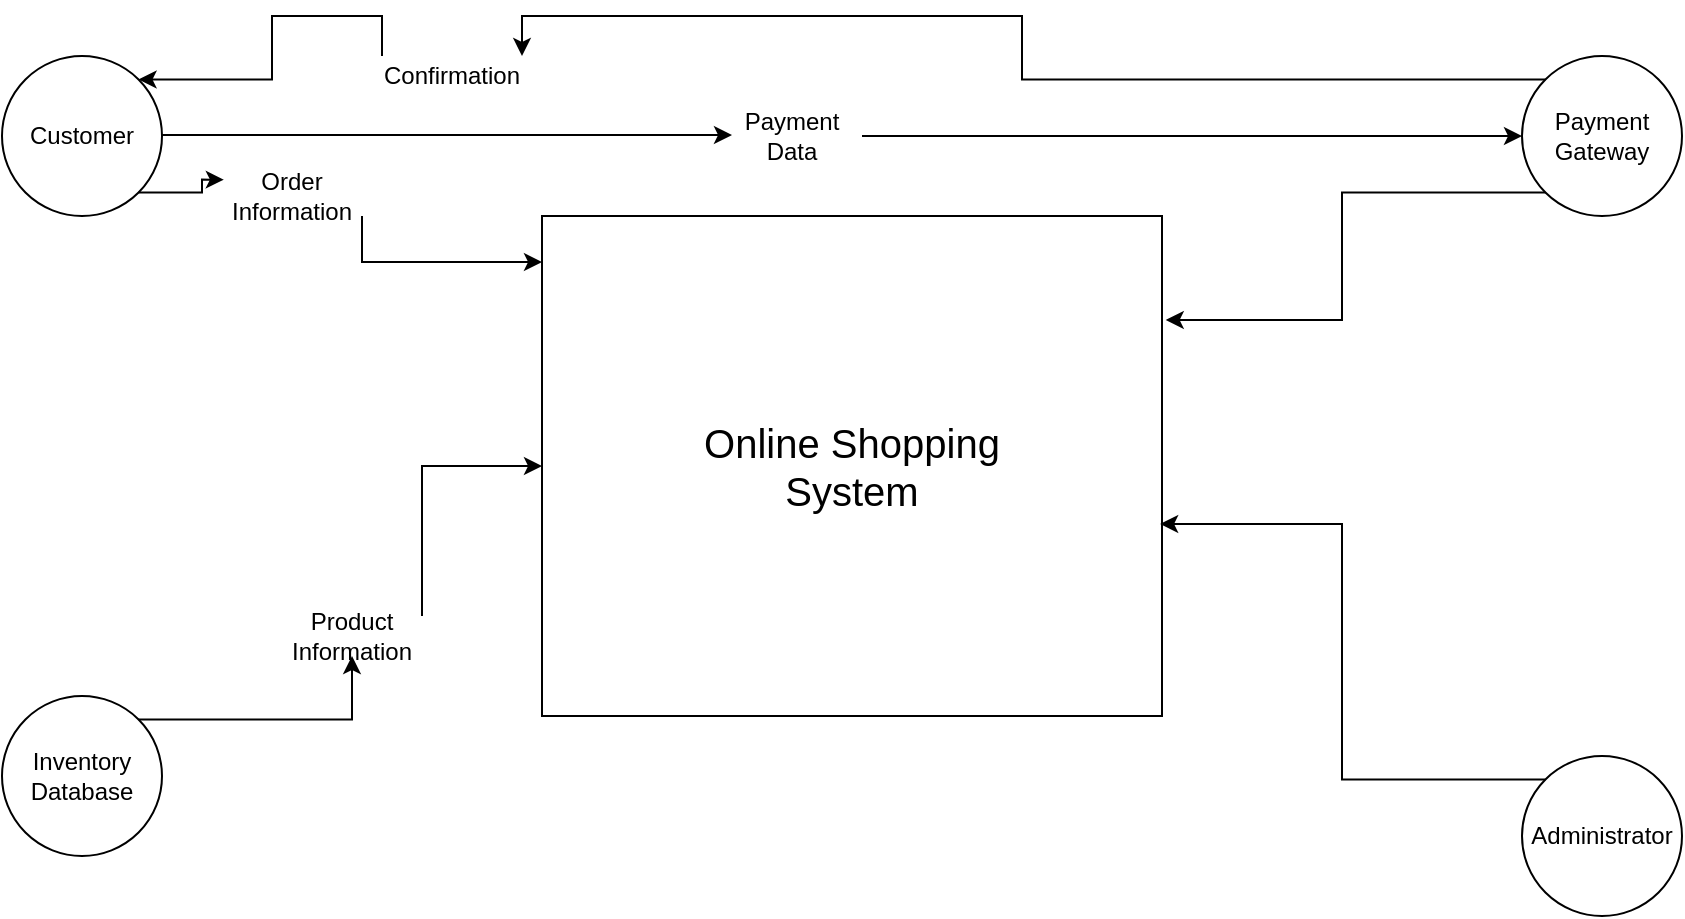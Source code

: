 <mxfile version="22.0.4" type="github">
  <diagram name="Page-1" id="3CbqzY-EIUyOhgvGnmPf">
    <mxGraphModel dx="880" dy="462" grid="1" gridSize="10" guides="1" tooltips="1" connect="1" arrows="1" fold="1" page="1" pageScale="1" pageWidth="850" pageHeight="1100" math="0" shadow="0">
      <root>
        <mxCell id="0" />
        <mxCell id="1" parent="0" />
        <mxCell id="pSdrsPi_HXzI0qn5BM3s-22" value="" style="rounded=0;whiteSpace=wrap;html=1;" parent="1" vertex="1">
          <mxGeometry x="270" y="160" width="310" height="250" as="geometry" />
        </mxCell>
        <mxCell id="pSdrsPi_HXzI0qn5BM3s-88" value="" style="ellipse;whiteSpace=wrap;html=1;aspect=fixed;" parent="1" vertex="1">
          <mxGeometry y="80" width="80" height="80" as="geometry" />
        </mxCell>
        <mxCell id="pSdrsPi_HXzI0qn5BM3s-102" style="edgeStyle=orthogonalEdgeStyle;rounded=0;orthogonalLoop=1;jettySize=auto;html=1;exitX=1;exitY=0;exitDx=0;exitDy=0;" parent="1" source="pSdrsPi_HXzI0qn5BM3s-109" target="pSdrsPi_HXzI0qn5BM3s-22" edge="1">
          <mxGeometry relative="1" as="geometry" />
        </mxCell>
        <mxCell id="pSdrsPi_HXzI0qn5BM3s-89" value="" style="ellipse;whiteSpace=wrap;html=1;aspect=fixed;" parent="1" vertex="1">
          <mxGeometry y="400" width="80" height="80" as="geometry" />
        </mxCell>
        <mxCell id="pSdrsPi_HXzI0qn5BM3s-119" style="edgeStyle=orthogonalEdgeStyle;rounded=0;orthogonalLoop=1;jettySize=auto;html=1;exitX=0;exitY=0;exitDx=0;exitDy=0;entryX=1;entryY=0;entryDx=0;entryDy=0;" parent="1" source="pSdrsPi_HXzI0qn5BM3s-120" target="pSdrsPi_HXzI0qn5BM3s-88" edge="1">
          <mxGeometry relative="1" as="geometry">
            <mxPoint x="660" y="92" as="targetPoint" />
          </mxGeometry>
        </mxCell>
        <mxCell id="pSdrsPi_HXzI0qn5BM3s-90" value="" style="ellipse;whiteSpace=wrap;html=1;aspect=fixed;" parent="1" vertex="1">
          <mxGeometry x="760" y="80" width="80" height="80" as="geometry" />
        </mxCell>
        <mxCell id="pSdrsPi_HXzI0qn5BM3s-91" value="&lt;font style=&quot;font-size: 20px;&quot;&gt;Online Shopping System&lt;/font&gt;" style="text;strokeColor=none;align=center;fillColor=none;html=1;verticalAlign=middle;whiteSpace=wrap;rounded=0;" parent="1" vertex="1">
          <mxGeometry x="340" y="250" width="170" height="70" as="geometry" />
        </mxCell>
        <mxCell id="pSdrsPi_HXzI0qn5BM3s-111" style="edgeStyle=orthogonalEdgeStyle;rounded=0;orthogonalLoop=1;jettySize=auto;html=1;entryX=0;entryY=0.5;entryDx=0;entryDy=0;" parent="1" source="pSdrsPi_HXzI0qn5BM3s-112" target="pSdrsPi_HXzI0qn5BM3s-90" edge="1">
          <mxGeometry relative="1" as="geometry" />
        </mxCell>
        <mxCell id="pSdrsPi_HXzI0qn5BM3s-92" value="Customer" style="text;strokeColor=none;align=center;fillColor=none;html=1;verticalAlign=middle;whiteSpace=wrap;rounded=0;" parent="1" vertex="1">
          <mxGeometry x="5" y="110" width="70" height="20" as="geometry" />
        </mxCell>
        <mxCell id="pSdrsPi_HXzI0qn5BM3s-93" value="Payment Gateway" style="text;strokeColor=none;align=center;fillColor=none;html=1;verticalAlign=middle;whiteSpace=wrap;rounded=0;" parent="1" vertex="1">
          <mxGeometry x="765" y="110" width="70" height="20" as="geometry" />
        </mxCell>
        <mxCell id="pSdrsPi_HXzI0qn5BM3s-94" value="Inventory Database" style="text;strokeColor=none;align=center;fillColor=none;html=1;verticalAlign=middle;whiteSpace=wrap;rounded=0;" parent="1" vertex="1">
          <mxGeometry x="5" y="430" width="70" height="20" as="geometry" />
        </mxCell>
        <mxCell id="pSdrsPi_HXzI0qn5BM3s-96" value="" style="ellipse;whiteSpace=wrap;html=1;aspect=fixed;" parent="1" vertex="1">
          <mxGeometry x="760" y="430" width="80" height="80" as="geometry" />
        </mxCell>
        <mxCell id="pSdrsPi_HXzI0qn5BM3s-97" value="Administrator" style="text;strokeColor=none;align=center;fillColor=none;html=1;verticalAlign=middle;whiteSpace=wrap;rounded=0;" parent="1" vertex="1">
          <mxGeometry x="765" y="460" width="70" height="20" as="geometry" />
        </mxCell>
        <mxCell id="pSdrsPi_HXzI0qn5BM3s-99" style="edgeStyle=orthogonalEdgeStyle;rounded=0;orthogonalLoop=1;jettySize=auto;html=1;exitX=1;exitY=1;exitDx=0;exitDy=0;" parent="1" source="pSdrsPi_HXzI0qn5BM3s-104" edge="1">
          <mxGeometry relative="1" as="geometry">
            <mxPoint x="270" y="183" as="targetPoint" />
            <Array as="points">
              <mxPoint x="180" y="183" />
            </Array>
          </mxGeometry>
        </mxCell>
        <mxCell id="pSdrsPi_HXzI0qn5BM3s-101" style="edgeStyle=orthogonalEdgeStyle;rounded=0;orthogonalLoop=1;jettySize=auto;html=1;exitX=0;exitY=1;exitDx=0;exitDy=0;entryX=1.006;entryY=0.208;entryDx=0;entryDy=0;entryPerimeter=0;" parent="1" source="pSdrsPi_HXzI0qn5BM3s-90" target="pSdrsPi_HXzI0qn5BM3s-22" edge="1">
          <mxGeometry relative="1" as="geometry" />
        </mxCell>
        <mxCell id="pSdrsPi_HXzI0qn5BM3s-103" style="edgeStyle=orthogonalEdgeStyle;rounded=0;orthogonalLoop=1;jettySize=auto;html=1;exitX=0;exitY=0;exitDx=0;exitDy=0;entryX=0.997;entryY=0.616;entryDx=0;entryDy=0;entryPerimeter=0;" parent="1" source="pSdrsPi_HXzI0qn5BM3s-96" target="pSdrsPi_HXzI0qn5BM3s-22" edge="1">
          <mxGeometry relative="1" as="geometry" />
        </mxCell>
        <mxCell id="pSdrsPi_HXzI0qn5BM3s-108" value="" style="edgeStyle=orthogonalEdgeStyle;rounded=0;orthogonalLoop=1;jettySize=auto;html=1;exitX=1;exitY=1;exitDx=0;exitDy=0;entryX=0.013;entryY=0.092;entryDx=0;entryDy=0;entryPerimeter=0;" parent="1" source="pSdrsPi_HXzI0qn5BM3s-88" target="pSdrsPi_HXzI0qn5BM3s-104" edge="1">
          <mxGeometry relative="1" as="geometry">
            <mxPoint x="68" y="148" as="sourcePoint" />
            <mxPoint x="274" y="183" as="targetPoint" />
          </mxGeometry>
        </mxCell>
        <mxCell id="pSdrsPi_HXzI0qn5BM3s-104" value="Order Information " style="text;strokeColor=none;align=center;fillColor=none;html=1;verticalAlign=middle;whiteSpace=wrap;rounded=0;" parent="1" vertex="1">
          <mxGeometry x="110" y="140" width="70" height="20" as="geometry" />
        </mxCell>
        <mxCell id="pSdrsPi_HXzI0qn5BM3s-110" value="" style="edgeStyle=orthogonalEdgeStyle;rounded=0;orthogonalLoop=1;jettySize=auto;html=1;exitX=1;exitY=0;exitDx=0;exitDy=0;" parent="1" source="pSdrsPi_HXzI0qn5BM3s-89" target="pSdrsPi_HXzI0qn5BM3s-109" edge="1">
          <mxGeometry relative="1" as="geometry">
            <mxPoint x="68" y="412" as="sourcePoint" />
            <mxPoint x="270" y="285" as="targetPoint" />
          </mxGeometry>
        </mxCell>
        <mxCell id="pSdrsPi_HXzI0qn5BM3s-109" value="Product Information" style="text;strokeColor=none;align=center;fillColor=none;html=1;verticalAlign=middle;whiteSpace=wrap;rounded=0;" parent="1" vertex="1">
          <mxGeometry x="140" y="360" width="70" height="20" as="geometry" />
        </mxCell>
        <mxCell id="pSdrsPi_HXzI0qn5BM3s-113" value="" style="edgeStyle=orthogonalEdgeStyle;rounded=0;orthogonalLoop=1;jettySize=auto;html=1;entryX=0;entryY=0.5;entryDx=0;entryDy=0;" parent="1" edge="1">
          <mxGeometry relative="1" as="geometry">
            <mxPoint x="80" y="119.5" as="sourcePoint" />
            <mxPoint x="365" y="119.5" as="targetPoint" />
            <Array as="points">
              <mxPoint x="115" y="119.5" />
              <mxPoint x="115" y="119.5" />
            </Array>
          </mxGeometry>
        </mxCell>
        <mxCell id="pSdrsPi_HXzI0qn5BM3s-112" value="Payment Data" style="text;strokeColor=none;align=center;fillColor=none;html=1;verticalAlign=middle;whiteSpace=wrap;rounded=0;" parent="1" vertex="1">
          <mxGeometry x="360" y="110" width="70" height="20" as="geometry" />
        </mxCell>
        <mxCell id="pSdrsPi_HXzI0qn5BM3s-121" value="" style="edgeStyle=orthogonalEdgeStyle;rounded=0;orthogonalLoop=1;jettySize=auto;html=1;exitX=0;exitY=0;exitDx=0;exitDy=0;entryX=1;entryY=0;entryDx=0;entryDy=0;" parent="1" source="pSdrsPi_HXzI0qn5BM3s-90" target="pSdrsPi_HXzI0qn5BM3s-120" edge="1">
          <mxGeometry relative="1" as="geometry">
            <mxPoint x="68" y="92" as="targetPoint" />
            <mxPoint x="772" y="92" as="sourcePoint" />
          </mxGeometry>
        </mxCell>
        <mxCell id="pSdrsPi_HXzI0qn5BM3s-120" value="Confirmation" style="text;strokeColor=none;align=center;fillColor=none;html=1;verticalAlign=middle;whiteSpace=wrap;rounded=0;" parent="1" vertex="1">
          <mxGeometry x="190" y="80" width="70" height="20" as="geometry" />
        </mxCell>
      </root>
    </mxGraphModel>
  </diagram>
</mxfile>
